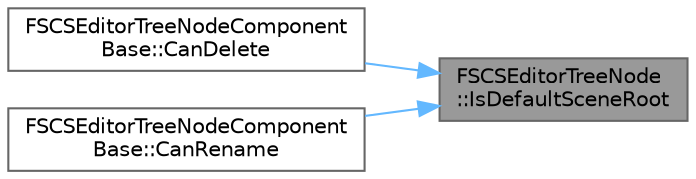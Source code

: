 digraph "FSCSEditorTreeNode::IsDefaultSceneRoot"
{
 // INTERACTIVE_SVG=YES
 // LATEX_PDF_SIZE
  bgcolor="transparent";
  edge [fontname=Helvetica,fontsize=10,labelfontname=Helvetica,labelfontsize=10];
  node [fontname=Helvetica,fontsize=10,shape=box,height=0.2,width=0.4];
  rankdir="RL";
  Node1 [id="Node000001",label="FSCSEditorTreeNode\l::IsDefaultSceneRoot",height=0.2,width=0.4,color="gray40", fillcolor="grey60", style="filled", fontcolor="black",tooltip=" "];
  Node1 -> Node2 [id="edge1_Node000001_Node000002",dir="back",color="steelblue1",style="solid",tooltip=" "];
  Node2 [id="Node000002",label="FSCSEditorTreeNodeComponent\lBase::CanDelete",height=0.2,width=0.4,color="grey40", fillcolor="white", style="filled",URL="$de/d2e/classFSCSEditorTreeNodeComponentBase.html#a26d9d861231a28ba26bbfdaacf6aa1ae",tooltip=" "];
  Node1 -> Node3 [id="edge2_Node000001_Node000003",dir="back",color="steelblue1",style="solid",tooltip=" "];
  Node3 [id="Node000003",label="FSCSEditorTreeNodeComponent\lBase::CanRename",height=0.2,width=0.4,color="grey40", fillcolor="white", style="filled",URL="$de/d2e/classFSCSEditorTreeNodeComponentBase.html#afcef405d10f9b5e910167272696b6e72",tooltip=" "];
}
